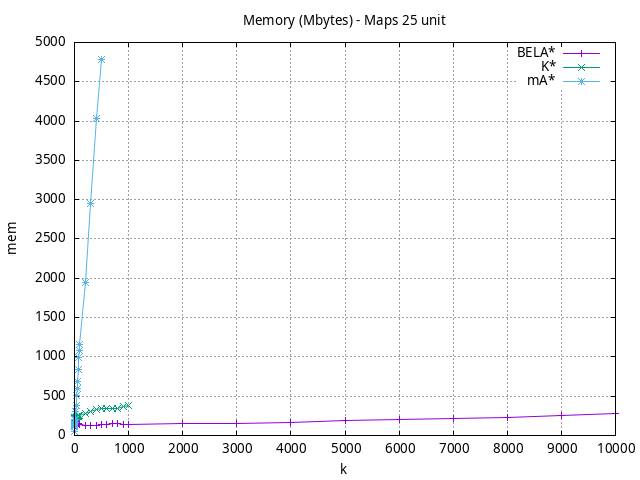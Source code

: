 #!/usr/bin/gnuplot
# -*- coding: utf-8 -*-
#
# results/maps/unit/25/random512-25.heuristic.unit.mem.gnuplot
#
# Started on 04/07/2024 21:47:54
# Author: Carlos Linares López
set grid
set xlabel "k"
set ylabel "mem"

set title "Memory (Mbytes) - Maps 25 unit"

set terminal png enhanced font "Ariel,10"
set output 'random512-25.heuristic.unit.mem.png'

plot "-" title "BELA*"      with linesp, "-" title "K*"      with linesp, "-" title "mA*"      with linesp

	1 118.13
	2 123.0
	3 123.0
	4 123.0
	5 123.0
	6 123.0
	7 123.0
	8 123.0
	9 123.92
	10 127.32
	20 147.18
	30 155.0
	40 153.4
	50 155.0
	60 155.0
	70 156.57
	80 156.62
	90 135.18
	100 135.6
	200 127.28
	300 131.41
	400 132.66
	500 135.98
	600 144.39
	700 147.21
	800 147.59
	900 145.31
	1000 145.41
	2000 155.03
	3000 157.95
	4000 170.26
	5000 189.35
	6000 203.73
	7000 220.18
	8000 233.02
	9000 258.28
	10000 279.62
end
	1 200.61
	2 217.3
	3 219.3
	4 221.3
	5 222.65
	6 224.3
	7 225.65
	8 227.3
	9 229.3
	10 230.65
	20 232.95
	30 235.3
	40 237.3
	50 239.95
	60 242.3
	70 246.25
	80 250.6
	90 254.6
	100 258.6
	200 278.97
	300 303.07
	400 332.75
	500 343.96
	600 343.45
	700 345.84
	800 349.25
	900 369.23
	1000 384.35
end
	1 49.7
	2 109.94
	3 125.57
	4 135.85
	5 146.01
	6 144.89
	7 153.05
	8 158.8
	9 199.35
	10 204.94
	20 302.78
	30 377.28
	40 503.35
	50 591.78
	60 681.45
	70 836.81
	80 992.37
	90 1078.76
	100 1154.1
	200 1947.86
	300 2948.87
	400 4035.89
	500 4777.87
end
